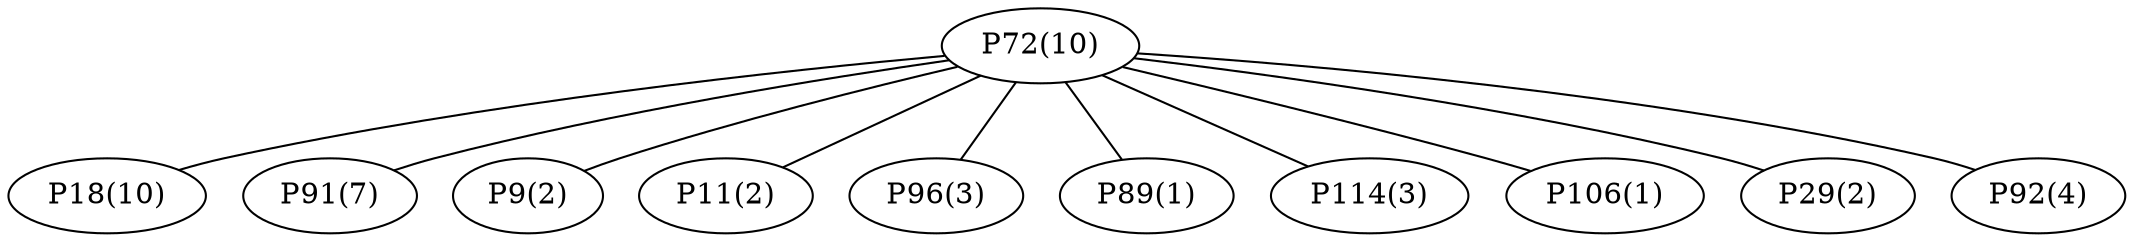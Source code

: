 graph network {
	"P72(10)";
	"P18(10)";
	"P91(7)";
	"P9(2)";
	"P11(2)";
	"P96(3)";
	"P89(1)";
	"P114(3)";
	"P106(1)";
	"P29(2)";
	"P92(4)";
	"P72(10)" -- "P18(10)";
	"P72(10)" -- "P91(7)";
	"P72(10)" -- "P9(2)";
	"P72(10)" -- "P11(2)";
	"P72(10)" -- "P96(3)";
	"P72(10)" -- "P89(1)";
	"P72(10)" -- "P114(3)";
	"P72(10)" -- "P106(1)";
	"P72(10)" -- "P29(2)";
	"P72(10)" -- "P92(4)";
}